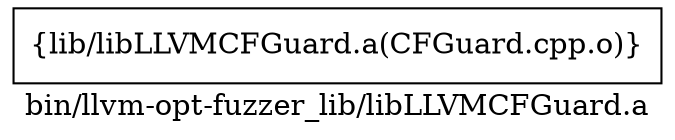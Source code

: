 digraph "bin/llvm-opt-fuzzer_lib/libLLVMCFGuard.a" {
	label="bin/llvm-opt-fuzzer_lib/libLLVMCFGuard.a";
	rankdir=LR;

	Node0x561a150a9358 [shape=record,shape=box,group=0,label="{lib/libLLVMCFGuard.a(CFGuard.cpp.o)}"];
}
